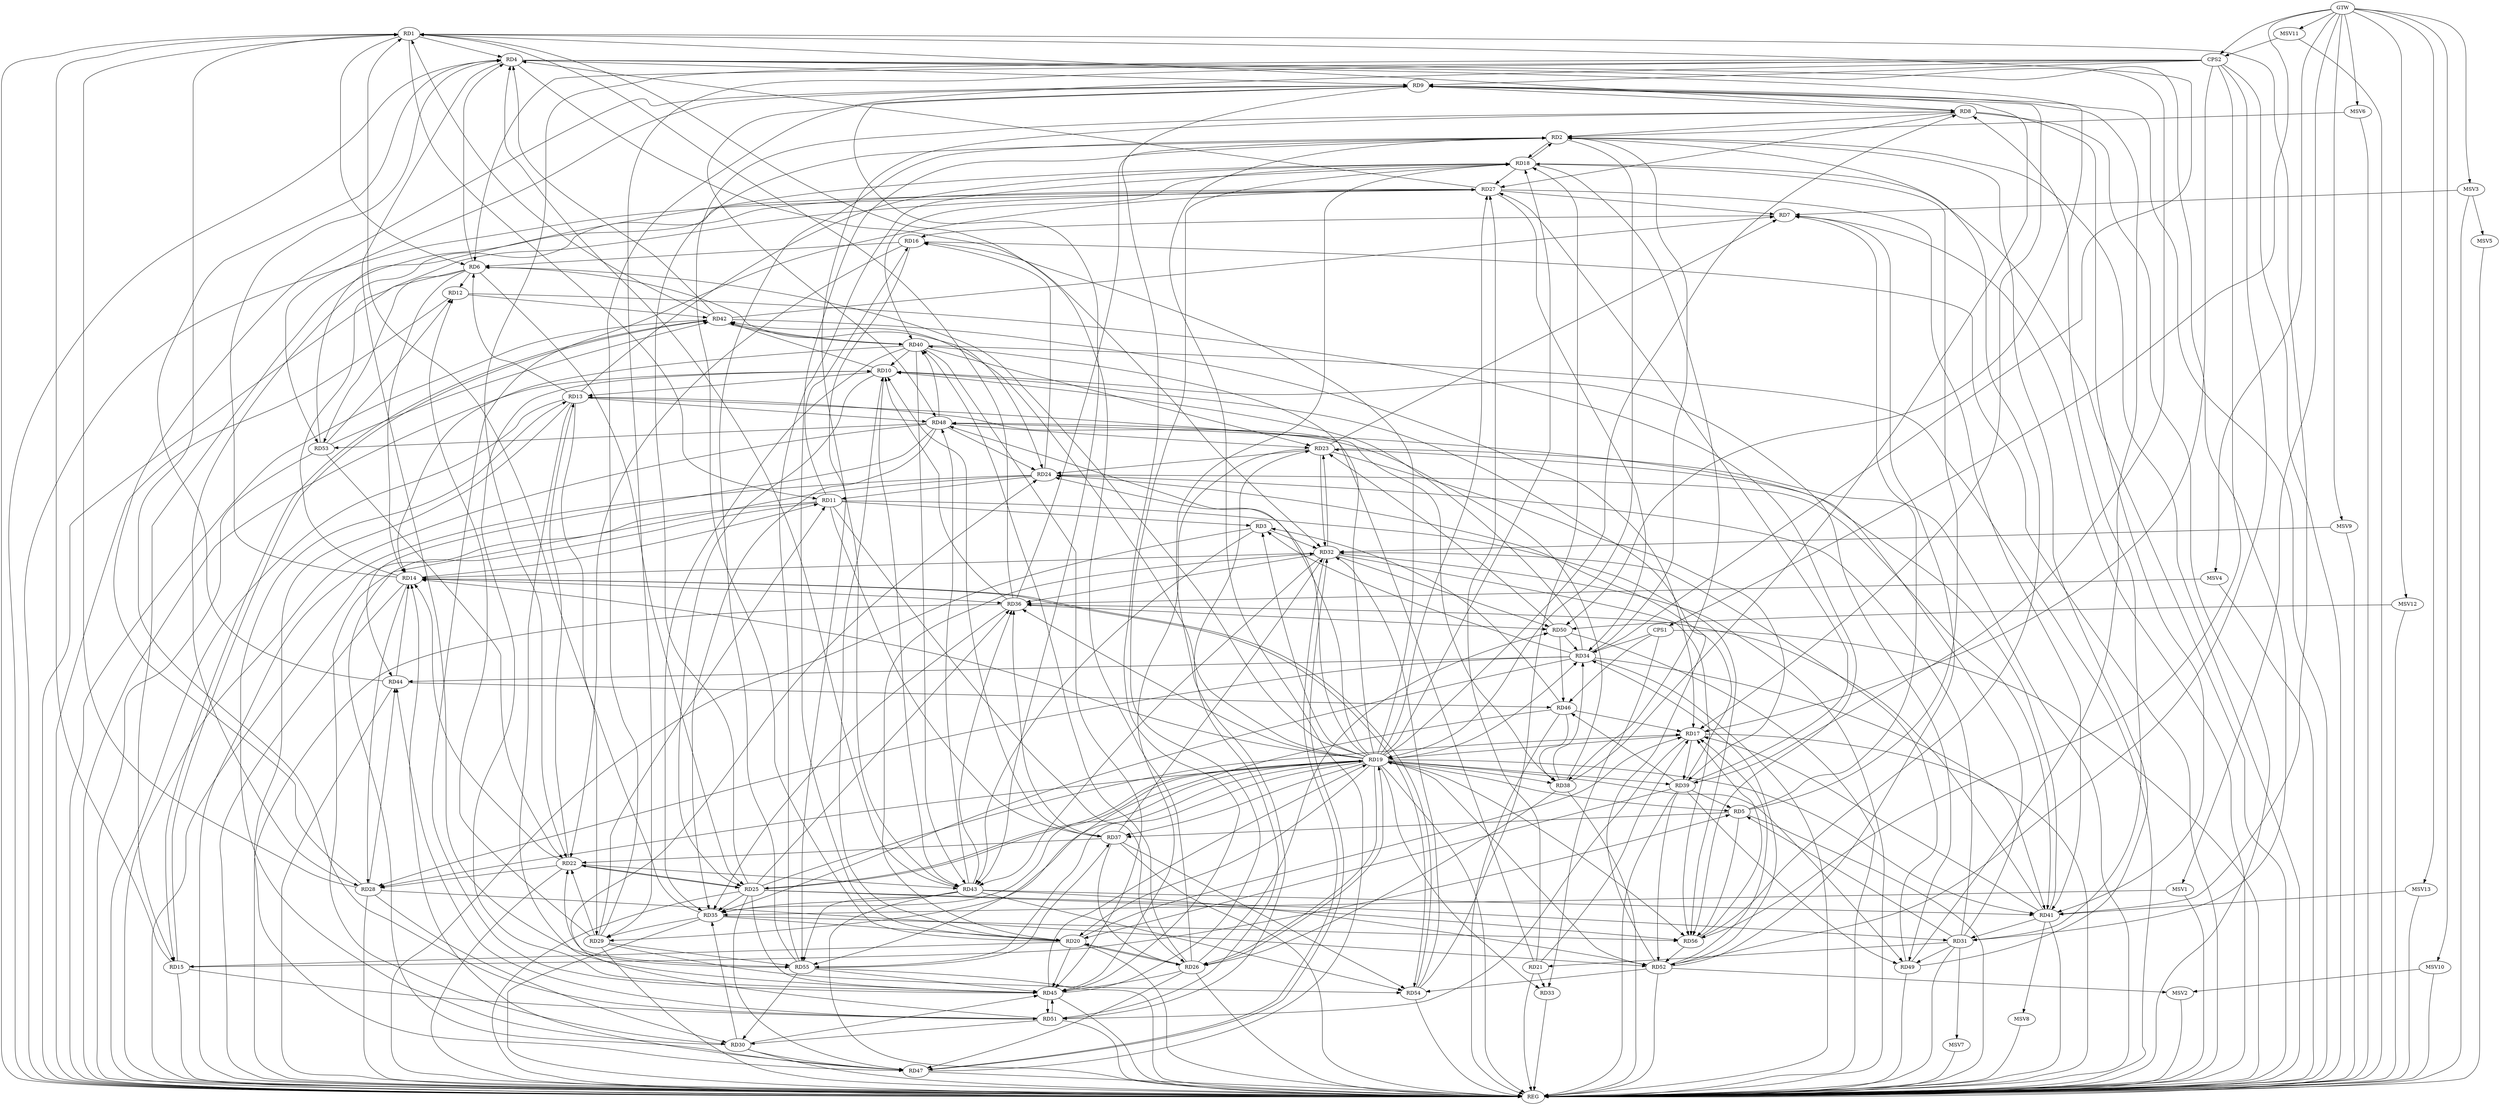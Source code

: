 strict digraph G {
  RD1 [ label="RD1" ];
  RD2 [ label="RD2" ];
  RD3 [ label="RD3" ];
  RD4 [ label="RD4" ];
  RD5 [ label="RD5" ];
  RD6 [ label="RD6" ];
  RD7 [ label="RD7" ];
  RD8 [ label="RD8" ];
  RD9 [ label="RD9" ];
  RD10 [ label="RD10" ];
  RD11 [ label="RD11" ];
  RD12 [ label="RD12" ];
  RD13 [ label="RD13" ];
  RD14 [ label="RD14" ];
  RD15 [ label="RD15" ];
  RD16 [ label="RD16" ];
  RD17 [ label="RD17" ];
  RD18 [ label="RD18" ];
  RD19 [ label="RD19" ];
  RD20 [ label="RD20" ];
  RD21 [ label="RD21" ];
  RD22 [ label="RD22" ];
  RD23 [ label="RD23" ];
  RD24 [ label="RD24" ];
  RD25 [ label="RD25" ];
  RD26 [ label="RD26" ];
  RD27 [ label="RD27" ];
  RD28 [ label="RD28" ];
  RD29 [ label="RD29" ];
  RD30 [ label="RD30" ];
  RD31 [ label="RD31" ];
  RD32 [ label="RD32" ];
  RD33 [ label="RD33" ];
  RD34 [ label="RD34" ];
  RD35 [ label="RD35" ];
  RD36 [ label="RD36" ];
  RD37 [ label="RD37" ];
  RD38 [ label="RD38" ];
  RD39 [ label="RD39" ];
  RD40 [ label="RD40" ];
  RD41 [ label="RD41" ];
  RD42 [ label="RD42" ];
  RD43 [ label="RD43" ];
  RD44 [ label="RD44" ];
  RD45 [ label="RD45" ];
  RD46 [ label="RD46" ];
  RD47 [ label="RD47" ];
  RD48 [ label="RD48" ];
  RD49 [ label="RD49" ];
  RD50 [ label="RD50" ];
  RD51 [ label="RD51" ];
  RD52 [ label="RD52" ];
  RD53 [ label="RD53" ];
  RD54 [ label="RD54" ];
  RD55 [ label="RD55" ];
  RD56 [ label="RD56" ];
  CPS1 [ label="CPS1" ];
  CPS2 [ label="CPS2" ];
  GTW [ label="GTW" ];
  REG [ label="REG" ];
  MSV1 [ label="MSV1" ];
  MSV2 [ label="MSV2" ];
  MSV3 [ label="MSV3" ];
  MSV4 [ label="MSV4" ];
  MSV5 [ label="MSV5" ];
  MSV6 [ label="MSV6" ];
  MSV7 [ label="MSV7" ];
  MSV8 [ label="MSV8" ];
  MSV9 [ label="MSV9" ];
  MSV10 [ label="MSV10" ];
  MSV11 [ label="MSV11" ];
  MSV12 [ label="MSV12" ];
  MSV13 [ label="MSV13" ];
  RD1 -> RD4;
  RD1 -> RD6;
  RD8 -> RD1;
  RD1 -> RD11;
  RD15 -> RD1;
  RD26 -> RD1;
  RD28 -> RD1;
  RD34 -> RD1;
  RD35 -> RD1;
  RD36 -> RD1;
  RD1 -> RD41;
  RD42 -> RD1;
  RD51 -> RD1;
  RD8 -> RD2;
  RD2 -> RD18;
  RD18 -> RD2;
  RD2 -> RD19;
  RD2 -> RD20;
  RD25 -> RD2;
  RD34 -> RD2;
  RD36 -> RD2;
  RD47 -> RD2;
  RD49 -> RD2;
  RD55 -> RD2;
  RD56 -> RD2;
  RD11 -> RD3;
  RD3 -> RD32;
  RD34 -> RD3;
  RD3 -> RD43;
  RD46 -> RD3;
  RD6 -> RD4;
  RD4 -> RD9;
  RD14 -> RD4;
  RD27 -> RD4;
  RD4 -> RD31;
  RD4 -> RD32;
  RD4 -> RD39;
  RD42 -> RD4;
  RD43 -> RD4;
  RD44 -> RD4;
  RD4 -> RD50;
  RD4 -> RD55;
  RD5 -> RD7;
  RD15 -> RD5;
  RD5 -> RD18;
  RD19 -> RD5;
  RD31 -> RD5;
  RD5 -> RD37;
  RD39 -> RD5;
  RD5 -> RD56;
  RD6 -> RD12;
  RD13 -> RD6;
  RD6 -> RD14;
  RD16 -> RD6;
  RD19 -> RD6;
  RD6 -> RD24;
  RD6 -> RD25;
  RD6 -> RD53;
  RD7 -> RD16;
  RD23 -> RD7;
  RD27 -> RD7;
  RD42 -> RD7;
  RD52 -> RD7;
  RD9 -> RD8;
  RD19 -> RD8;
  RD20 -> RD8;
  RD8 -> RD27;
  RD31 -> RD8;
  RD8 -> RD41;
  RD8 -> RD43;
  RD9 -> RD17;
  RD28 -> RD9;
  RD29 -> RD9;
  RD38 -> RD9;
  RD9 -> RD43;
  RD9 -> RD45;
  RD49 -> RD9;
  RD9 -> RD53;
  RD10 -> RD13;
  RD20 -> RD10;
  RD10 -> RD25;
  RD34 -> RD10;
  RD36 -> RD10;
  RD37 -> RD10;
  RD40 -> RD10;
  RD10 -> RD42;
  RD10 -> RD43;
  RD45 -> RD10;
  RD10 -> RD49;
  RD52 -> RD10;
  RD14 -> RD11;
  RD11 -> RD16;
  RD24 -> RD11;
  RD11 -> RD26;
  RD29 -> RD11;
  RD11 -> RD30;
  RD11 -> RD37;
  RD11 -> RD56;
  RD29 -> RD12;
  RD12 -> RD42;
  RD53 -> RD12;
  RD12 -> RD56;
  RD13 -> RD18;
  RD21 -> RD13;
  RD22 -> RD13;
  RD13 -> RD29;
  RD30 -> RD13;
  RD13 -> RD38;
  RD13 -> RD45;
  RD13 -> RD47;
  RD13 -> RD48;
  RD19 -> RD14;
  RD22 -> RD14;
  RD14 -> RD27;
  RD14 -> RD28;
  RD32 -> RD14;
  RD14 -> RD36;
  RD40 -> RD14;
  RD44 -> RD14;
  RD47 -> RD14;
  RD14 -> RD54;
  RD54 -> RD14;
  RD20 -> RD15;
  RD27 -> RD15;
  RD15 -> RD42;
  RD42 -> RD15;
  RD15 -> RD51;
  RD16 -> RD22;
  RD24 -> RD16;
  RD16 -> RD55;
  RD17 -> RD19;
  RD20 -> RD17;
  RD21 -> RD17;
  RD25 -> RD17;
  RD17 -> RD39;
  RD41 -> RD17;
  RD42 -> RD17;
  RD46 -> RD17;
  RD17 -> RD51;
  RD52 -> RD17;
  RD56 -> RD17;
  RD18 -> RD27;
  RD18 -> RD38;
  RD18 -> RD40;
  RD45 -> RD18;
  RD18 -> RD51;
  RD53 -> RD18;
  RD54 -> RD18;
  RD55 -> RD18;
  RD25 -> RD19;
  RD26 -> RD19;
  RD19 -> RD27;
  RD19 -> RD33;
  RD19 -> RD34;
  RD19 -> RD35;
  RD19 -> RD36;
  RD19 -> RD39;
  RD45 -> RD19;
  RD52 -> RD19;
  RD20 -> RD26;
  RD26 -> RD20;
  RD20 -> RD32;
  RD35 -> RD20;
  RD39 -> RD20;
  RD20 -> RD45;
  RD21 -> RD27;
  RD31 -> RD21;
  RD21 -> RD33;
  RD22 -> RD25;
  RD25 -> RD22;
  RD22 -> RD28;
  RD29 -> RD22;
  RD37 -> RD22;
  RD22 -> RD43;
  RD53 -> RD22;
  RD55 -> RD22;
  RD23 -> RD24;
  RD23 -> RD32;
  RD32 -> RD23;
  RD23 -> RD39;
  RD40 -> RD23;
  RD41 -> RD23;
  RD23 -> RD45;
  RD48 -> RD23;
  RD50 -> RD23;
  RD51 -> RD23;
  RD31 -> RD24;
  RD39 -> RD24;
  RD24 -> RD41;
  RD24 -> RD47;
  RD48 -> RD24;
  RD51 -> RD24;
  RD25 -> RD31;
  RD25 -> RD35;
  RD25 -> RD36;
  RD25 -> RD45;
  RD25 -> RD47;
  RD25 -> RD56;
  RD37 -> RD26;
  RD38 -> RD26;
  RD26 -> RD40;
  RD26 -> RD45;
  RD26 -> RD47;
  RD26 -> RD50;
  RD27 -> RD28;
  RD27 -> RD34;
  RD39 -> RD27;
  RD27 -> RD41;
  RD45 -> RD27;
  RD28 -> RD30;
  RD34 -> RD28;
  RD28 -> RD44;
  RD28 -> RD52;
  RD35 -> RD29;
  RD29 -> RD54;
  RD29 -> RD55;
  RD30 -> RD35;
  RD30 -> RD45;
  RD30 -> RD47;
  RD51 -> RD30;
  RD55 -> RD30;
  RD41 -> RD31;
  RD31 -> RD48;
  RD31 -> RD49;
  RD32 -> RD36;
  RD37 -> RD32;
  RD32 -> RD43;
  RD32 -> RD47;
  RD47 -> RD32;
  RD49 -> RD32;
  RD32 -> RD50;
  RD54 -> RD32;
  RD32 -> RD56;
  RD34 -> RD35;
  RD38 -> RD34;
  RD34 -> RD41;
  RD34 -> RD44;
  RD50 -> RD34;
  RD52 -> RD34;
  RD36 -> RD35;
  RD40 -> RD35;
  RD43 -> RD35;
  RD48 -> RD35;
  RD35 -> RD56;
  RD37 -> RD36;
  RD41 -> RD36;
  RD43 -> RD36;
  RD36 -> RD50;
  RD37 -> RD54;
  RD55 -> RD37;
  RD46 -> RD38;
  RD38 -> RD48;
  RD39 -> RD46;
  RD39 -> RD49;
  RD39 -> RD52;
  RD40 -> RD42;
  RD42 -> RD40;
  RD40 -> RD43;
  RD40 -> RD45;
  RD48 -> RD40;
  RD43 -> RD41;
  RD53 -> RD42;
  RD43 -> RD48;
  RD43 -> RD52;
  RD43 -> RD54;
  RD43 -> RD55;
  RD44 -> RD46;
  RD48 -> RD44;
  RD51 -> RD44;
  RD45 -> RD51;
  RD51 -> RD45;
  RD55 -> RD45;
  RD50 -> RD46;
  RD46 -> RD55;
  RD48 -> RD53;
  RD52 -> RD54;
  RD56 -> RD52;
  CPS1 -> RD33;
  CPS1 -> RD46;
  CPS1 -> RD34;
  CPS2 -> RD48;
  CPS2 -> RD17;
  CPS2 -> RD22;
  CPS2 -> RD9;
  CPS2 -> RD52;
  CPS2 -> RD6;
  CPS2 -> RD56;
  CPS2 -> RD29;
  GTW -> CPS1;
  GTW -> CPS2;
  RD1 -> REG;
  RD2 -> REG;
  RD3 -> REG;
  RD4 -> REG;
  RD5 -> REG;
  RD6 -> REG;
  RD7 -> REG;
  RD8 -> REG;
  RD9 -> REG;
  RD10 -> REG;
  RD11 -> REG;
  RD12 -> REG;
  RD13 -> REG;
  RD14 -> REG;
  RD15 -> REG;
  RD16 -> REG;
  RD17 -> REG;
  RD18 -> REG;
  RD19 -> REG;
  RD20 -> REG;
  RD21 -> REG;
  RD22 -> REG;
  RD23 -> REG;
  RD24 -> REG;
  RD25 -> REG;
  RD26 -> REG;
  RD27 -> REG;
  RD28 -> REG;
  RD29 -> REG;
  RD30 -> REG;
  RD31 -> REG;
  RD32 -> REG;
  RD33 -> REG;
  RD34 -> REG;
  RD35 -> REG;
  RD36 -> REG;
  RD37 -> REG;
  RD38 -> REG;
  RD39 -> REG;
  RD40 -> REG;
  RD41 -> REG;
  RD42 -> REG;
  RD43 -> REG;
  RD44 -> REG;
  RD45 -> REG;
  RD46 -> REG;
  RD47 -> REG;
  RD48 -> REG;
  RD49 -> REG;
  RD50 -> REG;
  RD51 -> REG;
  RD52 -> REG;
  RD53 -> REG;
  RD54 -> REG;
  RD55 -> REG;
  CPS1 -> REG;
  CPS2 -> REG;
  RD19 -> RD48;
  RD19 -> RD38;
  RD19 -> RD28;
  RD19 -> RD55;
  RD19 -> RD24;
  RD19 -> RD29;
  RD19 -> RD16;
  RD19 -> RD26;
  RD19 -> RD40;
  RD19 -> RD42;
  RD19 -> RD3;
  RD19 -> RD18;
  RD19 -> RD20;
  RD19 -> RD41;
  RD19 -> RD49;
  RD19 -> RD25;
  RD19 -> RD37;
  RD19 -> RD56;
  MSV1 -> RD35;
  GTW -> MSV1;
  MSV1 -> REG;
  RD52 -> MSV2;
  MSV2 -> REG;
  MSV3 -> RD7;
  GTW -> MSV3;
  MSV3 -> REG;
  MSV4 -> RD36;
  GTW -> MSV4;
  MSV4 -> REG;
  MSV3 -> MSV5;
  MSV5 -> REG;
  MSV6 -> RD2;
  GTW -> MSV6;
  MSV6 -> REG;
  RD31 -> MSV7;
  MSV7 -> REG;
  RD41 -> MSV8;
  MSV8 -> REG;
  MSV9 -> RD32;
  GTW -> MSV9;
  MSV9 -> REG;
  MSV10 -> MSV2;
  GTW -> MSV10;
  MSV10 -> REG;
  MSV11 -> CPS2;
  GTW -> MSV11;
  MSV11 -> REG;
  MSV12 -> RD50;
  GTW -> MSV12;
  MSV12 -> REG;
  MSV13 -> RD41;
  GTW -> MSV13;
  MSV13 -> REG;
}

